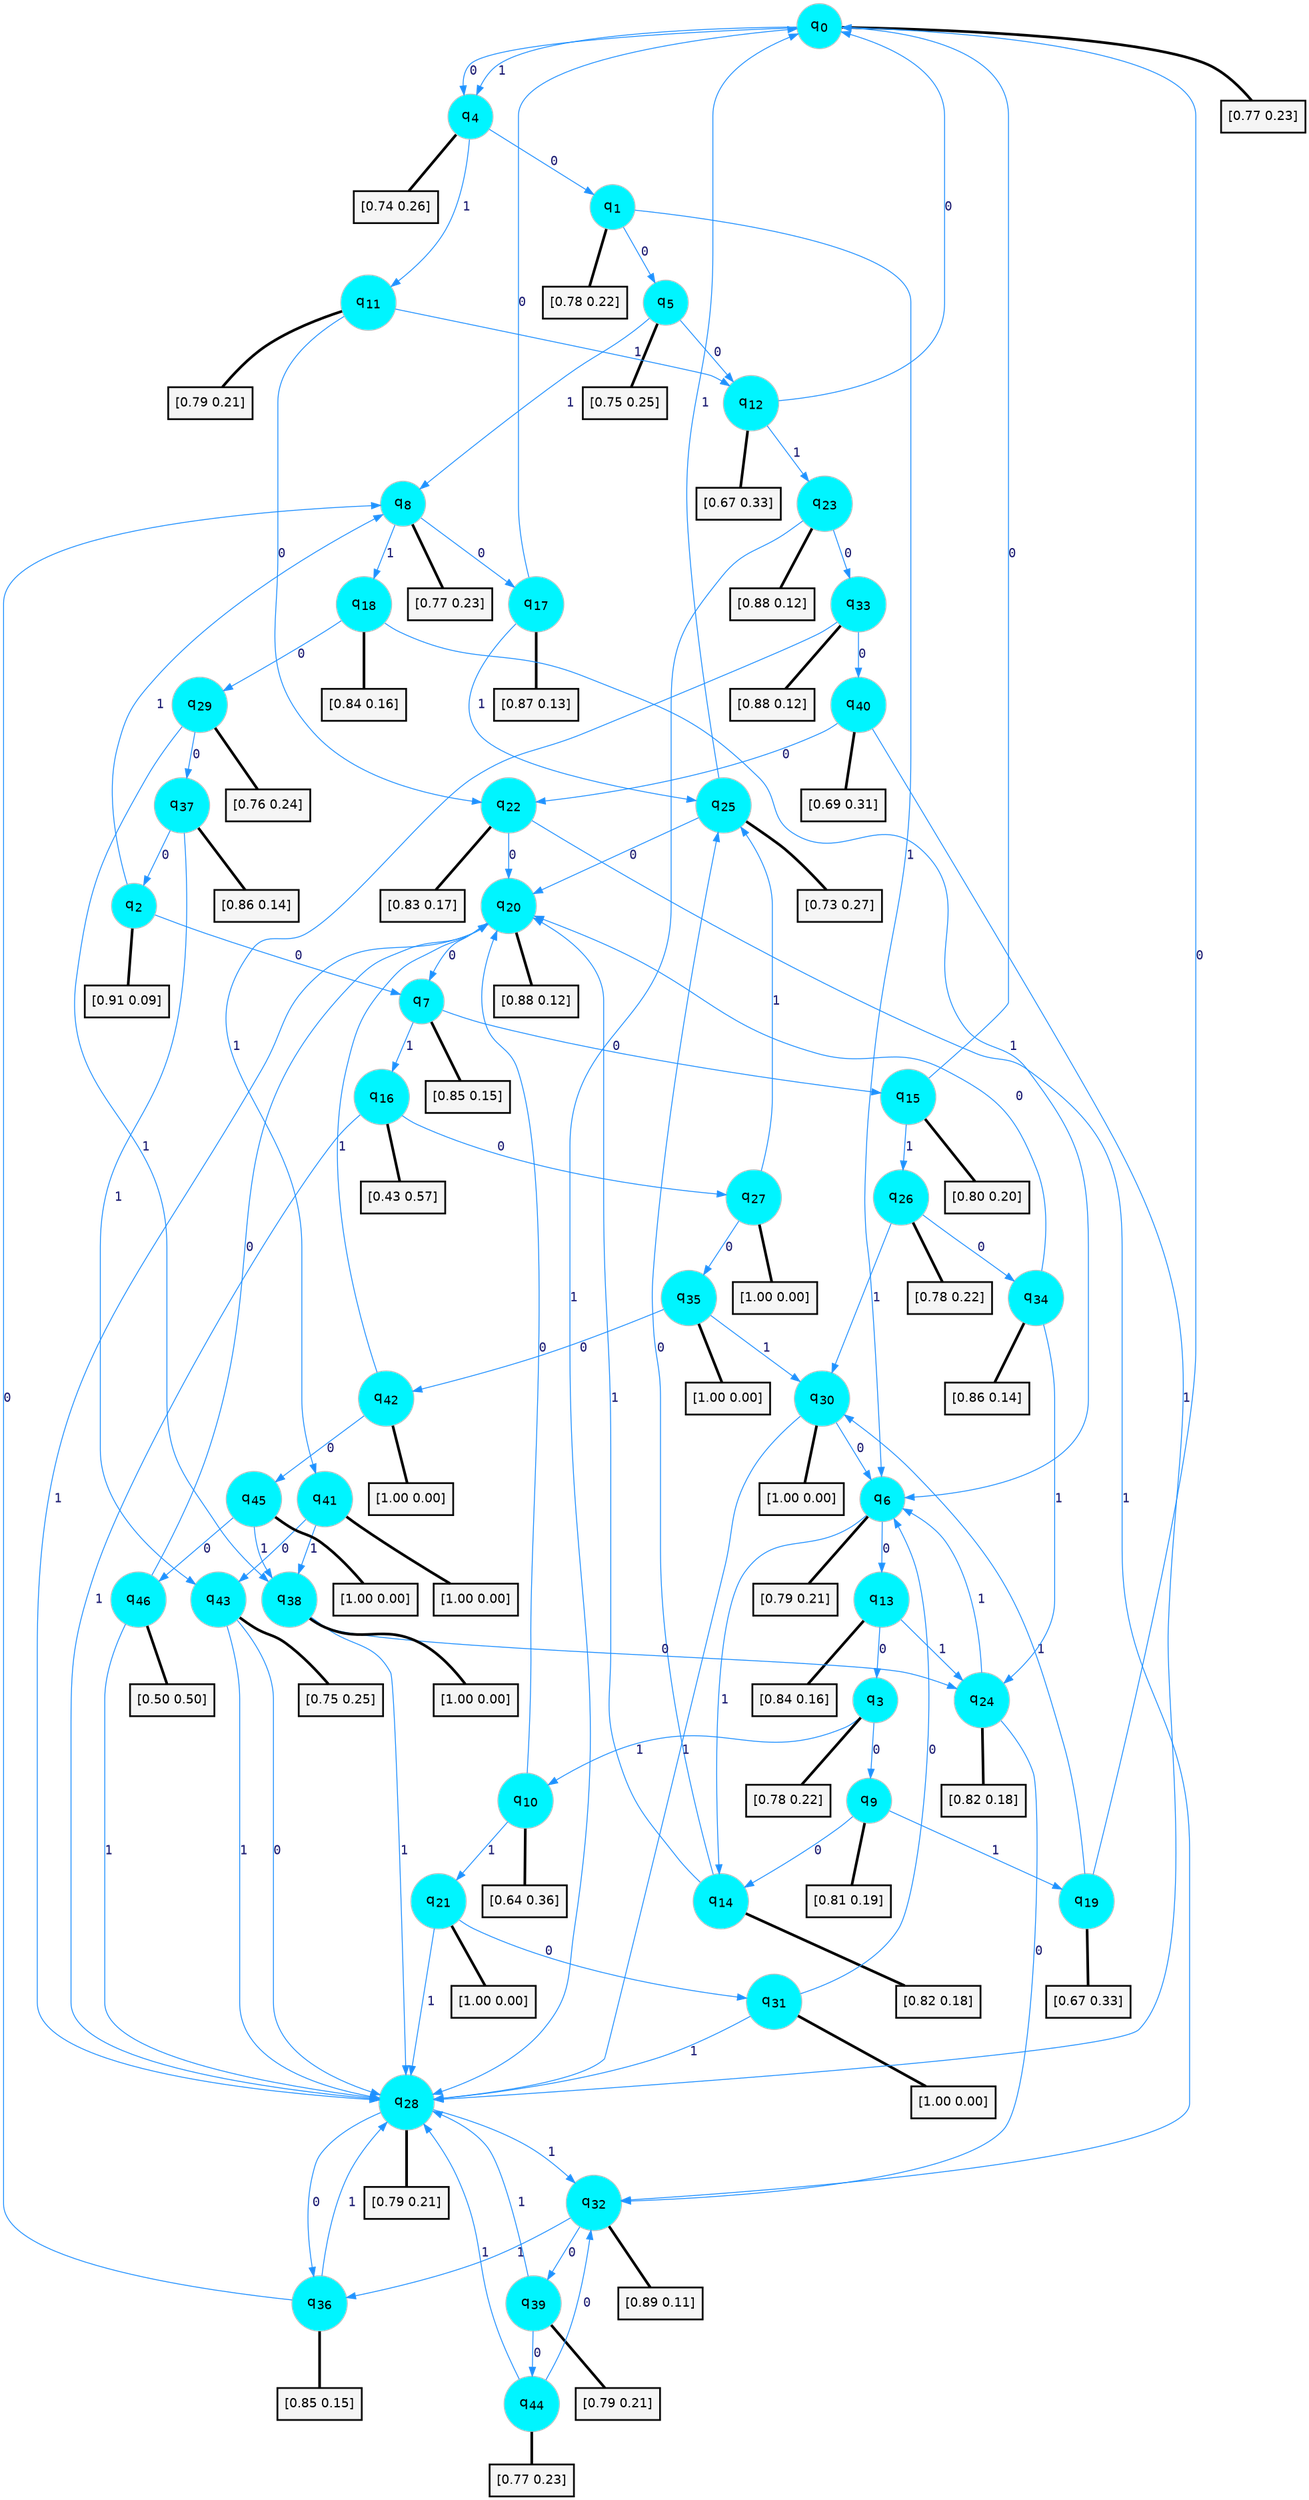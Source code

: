 digraph G {
graph [
bgcolor=transparent, dpi=300, rankdir=TD, size="40,25"];
node [
color=gray, fillcolor=turquoise1, fontcolor=black, fontname=Helvetica, fontsize=16, fontweight=bold, shape=circle, style=filled];
edge [
arrowsize=1, color=dodgerblue1, fontcolor=midnightblue, fontname=courier, fontweight=bold, penwidth=1, style=solid, weight=20];
0[label=<q<SUB>0</SUB>>];
1[label=<q<SUB>1</SUB>>];
2[label=<q<SUB>2</SUB>>];
3[label=<q<SUB>3</SUB>>];
4[label=<q<SUB>4</SUB>>];
5[label=<q<SUB>5</SUB>>];
6[label=<q<SUB>6</SUB>>];
7[label=<q<SUB>7</SUB>>];
8[label=<q<SUB>8</SUB>>];
9[label=<q<SUB>9</SUB>>];
10[label=<q<SUB>10</SUB>>];
11[label=<q<SUB>11</SUB>>];
12[label=<q<SUB>12</SUB>>];
13[label=<q<SUB>13</SUB>>];
14[label=<q<SUB>14</SUB>>];
15[label=<q<SUB>15</SUB>>];
16[label=<q<SUB>16</SUB>>];
17[label=<q<SUB>17</SUB>>];
18[label=<q<SUB>18</SUB>>];
19[label=<q<SUB>19</SUB>>];
20[label=<q<SUB>20</SUB>>];
21[label=<q<SUB>21</SUB>>];
22[label=<q<SUB>22</SUB>>];
23[label=<q<SUB>23</SUB>>];
24[label=<q<SUB>24</SUB>>];
25[label=<q<SUB>25</SUB>>];
26[label=<q<SUB>26</SUB>>];
27[label=<q<SUB>27</SUB>>];
28[label=<q<SUB>28</SUB>>];
29[label=<q<SUB>29</SUB>>];
30[label=<q<SUB>30</SUB>>];
31[label=<q<SUB>31</SUB>>];
32[label=<q<SUB>32</SUB>>];
33[label=<q<SUB>33</SUB>>];
34[label=<q<SUB>34</SUB>>];
35[label=<q<SUB>35</SUB>>];
36[label=<q<SUB>36</SUB>>];
37[label=<q<SUB>37</SUB>>];
38[label=<q<SUB>38</SUB>>];
39[label=<q<SUB>39</SUB>>];
40[label=<q<SUB>40</SUB>>];
41[label=<q<SUB>41</SUB>>];
42[label=<q<SUB>42</SUB>>];
43[label=<q<SUB>43</SUB>>];
44[label=<q<SUB>44</SUB>>];
45[label=<q<SUB>45</SUB>>];
46[label=<q<SUB>46</SUB>>];
47[label="[0.77 0.23]", shape=box,fontcolor=black, fontname=Helvetica, fontsize=14, penwidth=2, fillcolor=whitesmoke,color=black];
48[label="[0.78 0.22]", shape=box,fontcolor=black, fontname=Helvetica, fontsize=14, penwidth=2, fillcolor=whitesmoke,color=black];
49[label="[0.91 0.09]", shape=box,fontcolor=black, fontname=Helvetica, fontsize=14, penwidth=2, fillcolor=whitesmoke,color=black];
50[label="[0.78 0.22]", shape=box,fontcolor=black, fontname=Helvetica, fontsize=14, penwidth=2, fillcolor=whitesmoke,color=black];
51[label="[0.74 0.26]", shape=box,fontcolor=black, fontname=Helvetica, fontsize=14, penwidth=2, fillcolor=whitesmoke,color=black];
52[label="[0.75 0.25]", shape=box,fontcolor=black, fontname=Helvetica, fontsize=14, penwidth=2, fillcolor=whitesmoke,color=black];
53[label="[0.79 0.21]", shape=box,fontcolor=black, fontname=Helvetica, fontsize=14, penwidth=2, fillcolor=whitesmoke,color=black];
54[label="[0.85 0.15]", shape=box,fontcolor=black, fontname=Helvetica, fontsize=14, penwidth=2, fillcolor=whitesmoke,color=black];
55[label="[0.77 0.23]", shape=box,fontcolor=black, fontname=Helvetica, fontsize=14, penwidth=2, fillcolor=whitesmoke,color=black];
56[label="[0.81 0.19]", shape=box,fontcolor=black, fontname=Helvetica, fontsize=14, penwidth=2, fillcolor=whitesmoke,color=black];
57[label="[0.64 0.36]", shape=box,fontcolor=black, fontname=Helvetica, fontsize=14, penwidth=2, fillcolor=whitesmoke,color=black];
58[label="[0.79 0.21]", shape=box,fontcolor=black, fontname=Helvetica, fontsize=14, penwidth=2, fillcolor=whitesmoke,color=black];
59[label="[0.67 0.33]", shape=box,fontcolor=black, fontname=Helvetica, fontsize=14, penwidth=2, fillcolor=whitesmoke,color=black];
60[label="[0.84 0.16]", shape=box,fontcolor=black, fontname=Helvetica, fontsize=14, penwidth=2, fillcolor=whitesmoke,color=black];
61[label="[0.82 0.18]", shape=box,fontcolor=black, fontname=Helvetica, fontsize=14, penwidth=2, fillcolor=whitesmoke,color=black];
62[label="[0.80 0.20]", shape=box,fontcolor=black, fontname=Helvetica, fontsize=14, penwidth=2, fillcolor=whitesmoke,color=black];
63[label="[0.43 0.57]", shape=box,fontcolor=black, fontname=Helvetica, fontsize=14, penwidth=2, fillcolor=whitesmoke,color=black];
64[label="[0.87 0.13]", shape=box,fontcolor=black, fontname=Helvetica, fontsize=14, penwidth=2, fillcolor=whitesmoke,color=black];
65[label="[0.84 0.16]", shape=box,fontcolor=black, fontname=Helvetica, fontsize=14, penwidth=2, fillcolor=whitesmoke,color=black];
66[label="[0.67 0.33]", shape=box,fontcolor=black, fontname=Helvetica, fontsize=14, penwidth=2, fillcolor=whitesmoke,color=black];
67[label="[0.88 0.12]", shape=box,fontcolor=black, fontname=Helvetica, fontsize=14, penwidth=2, fillcolor=whitesmoke,color=black];
68[label="[1.00 0.00]", shape=box,fontcolor=black, fontname=Helvetica, fontsize=14, penwidth=2, fillcolor=whitesmoke,color=black];
69[label="[0.83 0.17]", shape=box,fontcolor=black, fontname=Helvetica, fontsize=14, penwidth=2, fillcolor=whitesmoke,color=black];
70[label="[0.88 0.12]", shape=box,fontcolor=black, fontname=Helvetica, fontsize=14, penwidth=2, fillcolor=whitesmoke,color=black];
71[label="[0.82 0.18]", shape=box,fontcolor=black, fontname=Helvetica, fontsize=14, penwidth=2, fillcolor=whitesmoke,color=black];
72[label="[0.73 0.27]", shape=box,fontcolor=black, fontname=Helvetica, fontsize=14, penwidth=2, fillcolor=whitesmoke,color=black];
73[label="[0.78 0.22]", shape=box,fontcolor=black, fontname=Helvetica, fontsize=14, penwidth=2, fillcolor=whitesmoke,color=black];
74[label="[1.00 0.00]", shape=box,fontcolor=black, fontname=Helvetica, fontsize=14, penwidth=2, fillcolor=whitesmoke,color=black];
75[label="[0.79 0.21]", shape=box,fontcolor=black, fontname=Helvetica, fontsize=14, penwidth=2, fillcolor=whitesmoke,color=black];
76[label="[0.76 0.24]", shape=box,fontcolor=black, fontname=Helvetica, fontsize=14, penwidth=2, fillcolor=whitesmoke,color=black];
77[label="[1.00 0.00]", shape=box,fontcolor=black, fontname=Helvetica, fontsize=14, penwidth=2, fillcolor=whitesmoke,color=black];
78[label="[1.00 0.00]", shape=box,fontcolor=black, fontname=Helvetica, fontsize=14, penwidth=2, fillcolor=whitesmoke,color=black];
79[label="[0.89 0.11]", shape=box,fontcolor=black, fontname=Helvetica, fontsize=14, penwidth=2, fillcolor=whitesmoke,color=black];
80[label="[0.88 0.12]", shape=box,fontcolor=black, fontname=Helvetica, fontsize=14, penwidth=2, fillcolor=whitesmoke,color=black];
81[label="[0.86 0.14]", shape=box,fontcolor=black, fontname=Helvetica, fontsize=14, penwidth=2, fillcolor=whitesmoke,color=black];
82[label="[1.00 0.00]", shape=box,fontcolor=black, fontname=Helvetica, fontsize=14, penwidth=2, fillcolor=whitesmoke,color=black];
83[label="[0.85 0.15]", shape=box,fontcolor=black, fontname=Helvetica, fontsize=14, penwidth=2, fillcolor=whitesmoke,color=black];
84[label="[0.86 0.14]", shape=box,fontcolor=black, fontname=Helvetica, fontsize=14, penwidth=2, fillcolor=whitesmoke,color=black];
85[label="[1.00 0.00]", shape=box,fontcolor=black, fontname=Helvetica, fontsize=14, penwidth=2, fillcolor=whitesmoke,color=black];
86[label="[0.79 0.21]", shape=box,fontcolor=black, fontname=Helvetica, fontsize=14, penwidth=2, fillcolor=whitesmoke,color=black];
87[label="[0.69 0.31]", shape=box,fontcolor=black, fontname=Helvetica, fontsize=14, penwidth=2, fillcolor=whitesmoke,color=black];
88[label="[1.00 0.00]", shape=box,fontcolor=black, fontname=Helvetica, fontsize=14, penwidth=2, fillcolor=whitesmoke,color=black];
89[label="[1.00 0.00]", shape=box,fontcolor=black, fontname=Helvetica, fontsize=14, penwidth=2, fillcolor=whitesmoke,color=black];
90[label="[0.75 0.25]", shape=box,fontcolor=black, fontname=Helvetica, fontsize=14, penwidth=2, fillcolor=whitesmoke,color=black];
91[label="[0.77 0.23]", shape=box,fontcolor=black, fontname=Helvetica, fontsize=14, penwidth=2, fillcolor=whitesmoke,color=black];
92[label="[1.00 0.00]", shape=box,fontcolor=black, fontname=Helvetica, fontsize=14, penwidth=2, fillcolor=whitesmoke,color=black];
93[label="[0.50 0.50]", shape=box,fontcolor=black, fontname=Helvetica, fontsize=14, penwidth=2, fillcolor=whitesmoke,color=black];
0->4 [label=0];
0->4 [label=1];
0->47 [arrowhead=none, penwidth=3,color=black];
1->5 [label=0];
1->6 [label=1];
1->48 [arrowhead=none, penwidth=3,color=black];
2->7 [label=0];
2->8 [label=1];
2->49 [arrowhead=none, penwidth=3,color=black];
3->9 [label=0];
3->10 [label=1];
3->50 [arrowhead=none, penwidth=3,color=black];
4->1 [label=0];
4->11 [label=1];
4->51 [arrowhead=none, penwidth=3,color=black];
5->12 [label=0];
5->8 [label=1];
5->52 [arrowhead=none, penwidth=3,color=black];
6->13 [label=0];
6->14 [label=1];
6->53 [arrowhead=none, penwidth=3,color=black];
7->15 [label=0];
7->16 [label=1];
7->54 [arrowhead=none, penwidth=3,color=black];
8->17 [label=0];
8->18 [label=1];
8->55 [arrowhead=none, penwidth=3,color=black];
9->14 [label=0];
9->19 [label=1];
9->56 [arrowhead=none, penwidth=3,color=black];
10->20 [label=0];
10->21 [label=1];
10->57 [arrowhead=none, penwidth=3,color=black];
11->22 [label=0];
11->12 [label=1];
11->58 [arrowhead=none, penwidth=3,color=black];
12->0 [label=0];
12->23 [label=1];
12->59 [arrowhead=none, penwidth=3,color=black];
13->3 [label=0];
13->24 [label=1];
13->60 [arrowhead=none, penwidth=3,color=black];
14->25 [label=0];
14->20 [label=1];
14->61 [arrowhead=none, penwidth=3,color=black];
15->0 [label=0];
15->26 [label=1];
15->62 [arrowhead=none, penwidth=3,color=black];
16->27 [label=0];
16->28 [label=1];
16->63 [arrowhead=none, penwidth=3,color=black];
17->0 [label=0];
17->25 [label=1];
17->64 [arrowhead=none, penwidth=3,color=black];
18->29 [label=0];
18->6 [label=1];
18->65 [arrowhead=none, penwidth=3,color=black];
19->0 [label=0];
19->30 [label=1];
19->66 [arrowhead=none, penwidth=3,color=black];
20->7 [label=0];
20->28 [label=1];
20->67 [arrowhead=none, penwidth=3,color=black];
21->31 [label=0];
21->28 [label=1];
21->68 [arrowhead=none, penwidth=3,color=black];
22->20 [label=0];
22->32 [label=1];
22->69 [arrowhead=none, penwidth=3,color=black];
23->33 [label=0];
23->28 [label=1];
23->70 [arrowhead=none, penwidth=3,color=black];
24->32 [label=0];
24->6 [label=1];
24->71 [arrowhead=none, penwidth=3,color=black];
25->20 [label=0];
25->0 [label=1];
25->72 [arrowhead=none, penwidth=3,color=black];
26->34 [label=0];
26->30 [label=1];
26->73 [arrowhead=none, penwidth=3,color=black];
27->35 [label=0];
27->25 [label=1];
27->74 [arrowhead=none, penwidth=3,color=black];
28->36 [label=0];
28->32 [label=1];
28->75 [arrowhead=none, penwidth=3,color=black];
29->37 [label=0];
29->38 [label=1];
29->76 [arrowhead=none, penwidth=3,color=black];
30->6 [label=0];
30->28 [label=1];
30->77 [arrowhead=none, penwidth=3,color=black];
31->6 [label=0];
31->28 [label=1];
31->78 [arrowhead=none, penwidth=3,color=black];
32->39 [label=0];
32->36 [label=1];
32->79 [arrowhead=none, penwidth=3,color=black];
33->40 [label=0];
33->41 [label=1];
33->80 [arrowhead=none, penwidth=3,color=black];
34->20 [label=0];
34->24 [label=1];
34->81 [arrowhead=none, penwidth=3,color=black];
35->42 [label=0];
35->30 [label=1];
35->82 [arrowhead=none, penwidth=3,color=black];
36->8 [label=0];
36->28 [label=1];
36->83 [arrowhead=none, penwidth=3,color=black];
37->2 [label=0];
37->43 [label=1];
37->84 [arrowhead=none, penwidth=3,color=black];
38->24 [label=0];
38->28 [label=1];
38->85 [arrowhead=none, penwidth=3,color=black];
39->44 [label=0];
39->28 [label=1];
39->86 [arrowhead=none, penwidth=3,color=black];
40->22 [label=0];
40->28 [label=1];
40->87 [arrowhead=none, penwidth=3,color=black];
41->43 [label=0];
41->38 [label=1];
41->88 [arrowhead=none, penwidth=3,color=black];
42->45 [label=0];
42->20 [label=1];
42->89 [arrowhead=none, penwidth=3,color=black];
43->28 [label=0];
43->28 [label=1];
43->90 [arrowhead=none, penwidth=3,color=black];
44->32 [label=0];
44->28 [label=1];
44->91 [arrowhead=none, penwidth=3,color=black];
45->46 [label=0];
45->38 [label=1];
45->92 [arrowhead=none, penwidth=3,color=black];
46->20 [label=0];
46->28 [label=1];
46->93 [arrowhead=none, penwidth=3,color=black];
}

